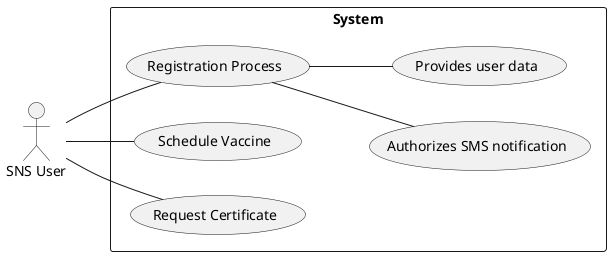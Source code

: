@startuml
'https://plantuml.com/use-case-diagram

left to right direction

rectangle System {
  usecase "Registration Process" as UC1
  usecase "Schedule Vaccine" as UC2
  usecase "Request Certificate" as UC3
  usecase "Authorizes SMS notification" as UC11
  usecase "Provides user data" as UC12


}

:SNS User: as User


User -- UC1
User -- UC2
User -- UC3

UC1 -- UC11
UC1 -- UC12

@enduml